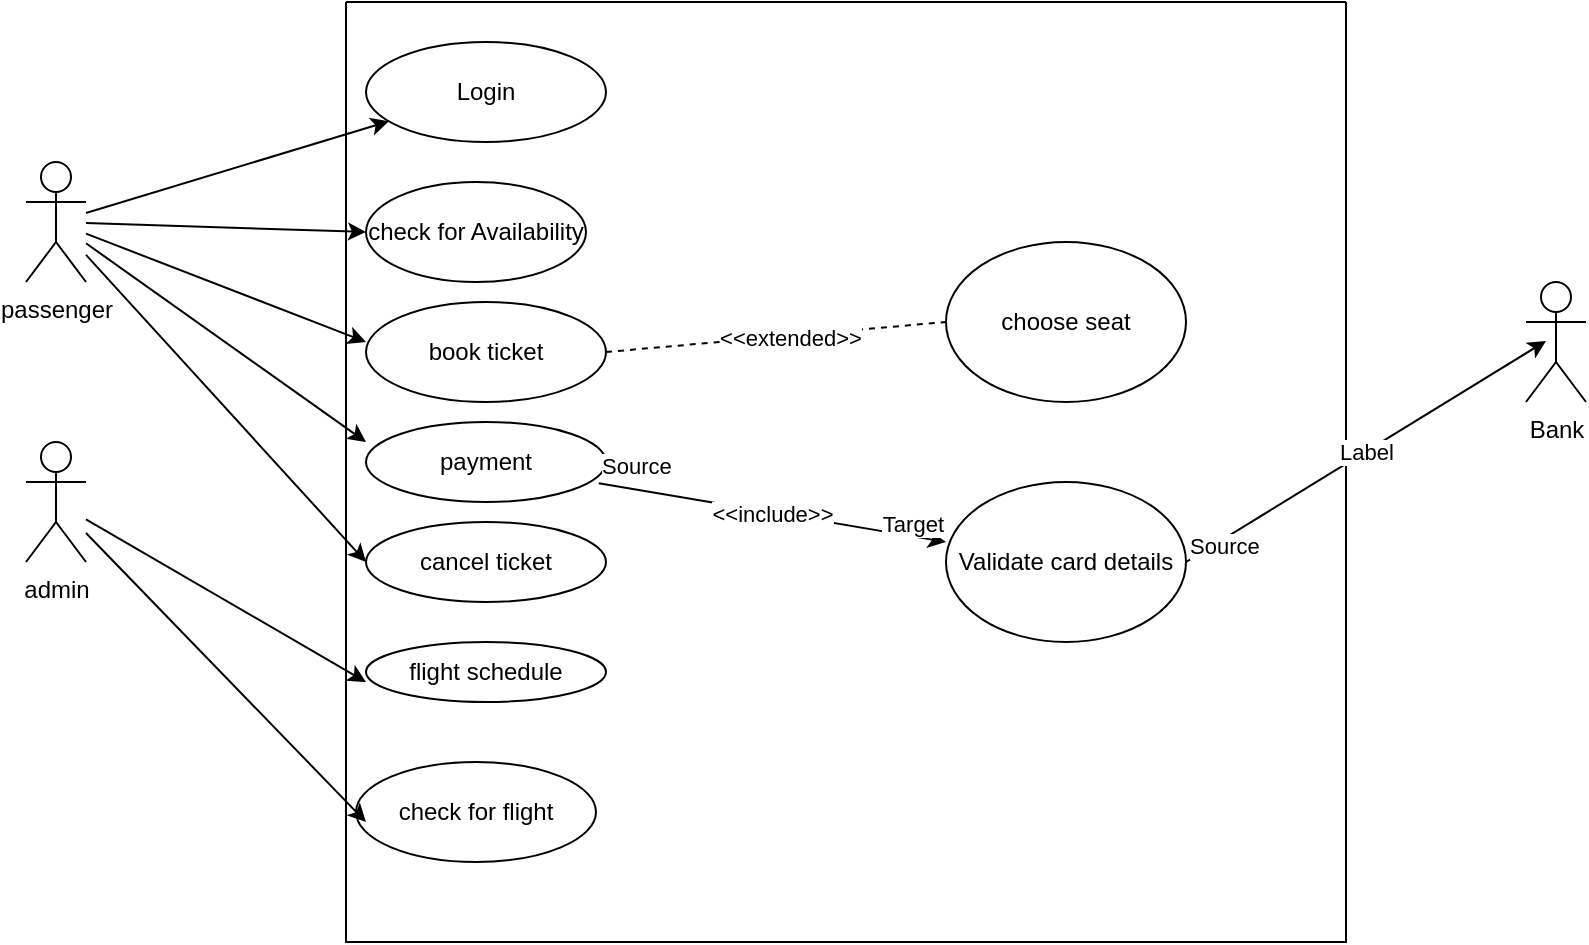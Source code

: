 <mxfile version="26.2.13">
  <diagram name="Page-1" id="rfftAQKfuYQgDx3ICIje">
    <mxGraphModel dx="1044" dy="562" grid="1" gridSize="10" guides="1" tooltips="1" connect="1" arrows="1" fold="1" page="1" pageScale="1" pageWidth="850" pageHeight="1100" math="0" shadow="0">
      <root>
        <mxCell id="0" />
        <mxCell id="1" parent="0" />
        <mxCell id="7TKNa9vqb498_ECOMDnv-5" value="passenger" style="shape=umlActor;verticalLabelPosition=bottom;verticalAlign=top;html=1;outlineConnect=0;" vertex="1" parent="1">
          <mxGeometry x="50" y="190" width="30" height="60" as="geometry" />
        </mxCell>
        <mxCell id="7TKNa9vqb498_ECOMDnv-6" value="admin" style="shape=umlActor;verticalLabelPosition=bottom;verticalAlign=top;html=1;outlineConnect=0;" vertex="1" parent="1">
          <mxGeometry x="50" y="330" width="30" height="60" as="geometry" />
        </mxCell>
        <mxCell id="7TKNa9vqb498_ECOMDnv-8" value="Bank" style="shape=umlActor;verticalLabelPosition=bottom;verticalAlign=top;html=1;outlineConnect=0;" vertex="1" parent="1">
          <mxGeometry x="800" y="250" width="30" height="60" as="geometry" />
        </mxCell>
        <mxCell id="7TKNa9vqb498_ECOMDnv-12" value="" style="swimlane;startSize=0;" vertex="1" parent="1">
          <mxGeometry x="210" y="110" width="500" height="470" as="geometry" />
        </mxCell>
        <mxCell id="7TKNa9vqb498_ECOMDnv-13" value="Login" style="ellipse;whiteSpace=wrap;html=1;" vertex="1" parent="7TKNa9vqb498_ECOMDnv-12">
          <mxGeometry x="10" y="20" width="120" height="50" as="geometry" />
        </mxCell>
        <mxCell id="7TKNa9vqb498_ECOMDnv-14" value="check for Availability" style="ellipse;whiteSpace=wrap;html=1;" vertex="1" parent="7TKNa9vqb498_ECOMDnv-12">
          <mxGeometry x="10" y="90" width="110" height="50" as="geometry" />
        </mxCell>
        <mxCell id="7TKNa9vqb498_ECOMDnv-15" value="book ticket" style="ellipse;whiteSpace=wrap;html=1;" vertex="1" parent="7TKNa9vqb498_ECOMDnv-12">
          <mxGeometry x="10" y="150" width="120" height="50" as="geometry" />
        </mxCell>
        <mxCell id="7TKNa9vqb498_ECOMDnv-16" value="payment" style="ellipse;whiteSpace=wrap;html=1;" vertex="1" parent="7TKNa9vqb498_ECOMDnv-12">
          <mxGeometry x="10" y="210" width="120" height="40" as="geometry" />
        </mxCell>
        <mxCell id="7TKNa9vqb498_ECOMDnv-17" value="cancel ticket" style="ellipse;whiteSpace=wrap;html=1;" vertex="1" parent="7TKNa9vqb498_ECOMDnv-12">
          <mxGeometry x="10" y="260" width="120" height="40" as="geometry" />
        </mxCell>
        <mxCell id="7TKNa9vqb498_ECOMDnv-18" value="flight schedule" style="ellipse;whiteSpace=wrap;html=1;" vertex="1" parent="7TKNa9vqb498_ECOMDnv-12">
          <mxGeometry x="10" y="320" width="120" height="30" as="geometry" />
        </mxCell>
        <mxCell id="7TKNa9vqb498_ECOMDnv-19" value="check for flight" style="ellipse;whiteSpace=wrap;html=1;" vertex="1" parent="7TKNa9vqb498_ECOMDnv-12">
          <mxGeometry x="5" y="380" width="120" height="50" as="geometry" />
        </mxCell>
        <mxCell id="7TKNa9vqb498_ECOMDnv-20" value="choose seat" style="ellipse;whiteSpace=wrap;html=1;" vertex="1" parent="7TKNa9vqb498_ECOMDnv-12">
          <mxGeometry x="300" y="120" width="120" height="80" as="geometry" />
        </mxCell>
        <mxCell id="7TKNa9vqb498_ECOMDnv-21" value="Validate card details" style="ellipse;whiteSpace=wrap;html=1;" vertex="1" parent="7TKNa9vqb498_ECOMDnv-12">
          <mxGeometry x="300" y="240" width="120" height="80" as="geometry" />
        </mxCell>
        <mxCell id="7TKNa9vqb498_ECOMDnv-41" value="" style="endArrow=none;dashed=1;html=1;rounded=0;exitX=1;exitY=0.5;exitDx=0;exitDy=0;" edge="1" parent="7TKNa9vqb498_ECOMDnv-12" source="7TKNa9vqb498_ECOMDnv-15">
          <mxGeometry width="50" height="50" relative="1" as="geometry">
            <mxPoint x="250" y="210" as="sourcePoint" />
            <mxPoint x="300" y="160" as="targetPoint" />
          </mxGeometry>
        </mxCell>
        <mxCell id="7TKNa9vqb498_ECOMDnv-42" value="&amp;lt;&amp;lt;extended&amp;gt;&amp;gt;" style="edgeLabel;html=1;align=center;verticalAlign=middle;resizable=0;points=[];" vertex="1" connectable="0" parent="7TKNa9vqb498_ECOMDnv-41">
          <mxGeometry x="0.084" y="-1" relative="1" as="geometry">
            <mxPoint as="offset" />
          </mxGeometry>
        </mxCell>
        <mxCell id="7TKNa9vqb498_ECOMDnv-27" value="" style="endArrow=classic;html=1;rounded=0;" edge="1" parent="1" source="7TKNa9vqb498_ECOMDnv-5" target="7TKNa9vqb498_ECOMDnv-13">
          <mxGeometry width="50" height="50" relative="1" as="geometry">
            <mxPoint x="110" y="230" as="sourcePoint" />
            <mxPoint x="160" y="180" as="targetPoint" />
          </mxGeometry>
        </mxCell>
        <mxCell id="7TKNa9vqb498_ECOMDnv-28" value="" style="endArrow=classic;html=1;rounded=0;entryX=0;entryY=0.5;entryDx=0;entryDy=0;" edge="1" parent="1" source="7TKNa9vqb498_ECOMDnv-5" target="7TKNa9vqb498_ECOMDnv-14">
          <mxGeometry width="50" height="50" relative="1" as="geometry">
            <mxPoint x="130" y="250" as="sourcePoint" />
            <mxPoint x="180" y="200" as="targetPoint" />
          </mxGeometry>
        </mxCell>
        <mxCell id="7TKNa9vqb498_ECOMDnv-34" value="" style="endArrow=classic;html=1;rounded=0;" edge="1" parent="1" source="7TKNa9vqb498_ECOMDnv-5">
          <mxGeometry width="50" height="50" relative="1" as="geometry">
            <mxPoint x="170" y="330" as="sourcePoint" />
            <mxPoint x="220" y="280" as="targetPoint" />
          </mxGeometry>
        </mxCell>
        <mxCell id="7TKNa9vqb498_ECOMDnv-35" value="" style="endArrow=classic;html=1;rounded=0;" edge="1" parent="1" source="7TKNa9vqb498_ECOMDnv-5">
          <mxGeometry width="50" height="50" relative="1" as="geometry">
            <mxPoint x="170" y="380" as="sourcePoint" />
            <mxPoint x="220" y="330" as="targetPoint" />
          </mxGeometry>
        </mxCell>
        <mxCell id="7TKNa9vqb498_ECOMDnv-36" value="" style="endArrow=classic;html=1;rounded=0;" edge="1" parent="1" source="7TKNa9vqb498_ECOMDnv-5">
          <mxGeometry width="50" height="50" relative="1" as="geometry">
            <mxPoint x="170" y="440" as="sourcePoint" />
            <mxPoint x="220" y="390" as="targetPoint" />
          </mxGeometry>
        </mxCell>
        <mxCell id="7TKNa9vqb498_ECOMDnv-38" value="" style="endArrow=classic;html=1;rounded=0;" edge="1" parent="1" source="7TKNa9vqb498_ECOMDnv-6">
          <mxGeometry width="50" height="50" relative="1" as="geometry">
            <mxPoint x="170" y="500" as="sourcePoint" />
            <mxPoint x="220" y="450" as="targetPoint" />
          </mxGeometry>
        </mxCell>
        <mxCell id="7TKNa9vqb498_ECOMDnv-40" value="" style="endArrow=classic;html=1;rounded=0;" edge="1" parent="1" source="7TKNa9vqb498_ECOMDnv-6">
          <mxGeometry width="50" height="50" relative="1" as="geometry">
            <mxPoint x="170" y="570" as="sourcePoint" />
            <mxPoint x="220" y="520" as="targetPoint" />
          </mxGeometry>
        </mxCell>
        <mxCell id="7TKNa9vqb498_ECOMDnv-43" value="" style="endArrow=classic;html=1;rounded=0;exitX=0.97;exitY=0.765;exitDx=0;exitDy=0;exitPerimeter=0;" edge="1" parent="1" source="7TKNa9vqb498_ECOMDnv-16">
          <mxGeometry relative="1" as="geometry">
            <mxPoint x="350" y="370" as="sourcePoint" />
            <mxPoint x="510" y="380" as="targetPoint" />
          </mxGeometry>
        </mxCell>
        <mxCell id="7TKNa9vqb498_ECOMDnv-44" value="&amp;lt;&amp;lt;include&amp;gt;&amp;gt;" style="edgeLabel;resizable=0;html=1;;align=center;verticalAlign=middle;" connectable="0" vertex="1" parent="7TKNa9vqb498_ECOMDnv-43">
          <mxGeometry relative="1" as="geometry" />
        </mxCell>
        <mxCell id="7TKNa9vqb498_ECOMDnv-45" value="Source" style="edgeLabel;resizable=0;html=1;;align=left;verticalAlign=bottom;" connectable="0" vertex="1" parent="7TKNa9vqb498_ECOMDnv-43">
          <mxGeometry x="-1" relative="1" as="geometry" />
        </mxCell>
        <mxCell id="7TKNa9vqb498_ECOMDnv-46" value="Target" style="edgeLabel;resizable=0;html=1;;align=right;verticalAlign=bottom;" connectable="0" vertex="1" parent="7TKNa9vqb498_ECOMDnv-43">
          <mxGeometry x="1" relative="1" as="geometry" />
        </mxCell>
        <mxCell id="7TKNa9vqb498_ECOMDnv-47" value="" style="endArrow=classic;html=1;rounded=0;exitX=1;exitY=0.5;exitDx=0;exitDy=0;" edge="1" parent="1" source="7TKNa9vqb498_ECOMDnv-21">
          <mxGeometry relative="1" as="geometry">
            <mxPoint x="650" y="279.5" as="sourcePoint" />
            <mxPoint x="810" y="279.5" as="targetPoint" />
          </mxGeometry>
        </mxCell>
        <mxCell id="7TKNa9vqb498_ECOMDnv-48" value="Label" style="edgeLabel;resizable=0;html=1;;align=center;verticalAlign=middle;" connectable="0" vertex="1" parent="7TKNa9vqb498_ECOMDnv-47">
          <mxGeometry relative="1" as="geometry" />
        </mxCell>
        <mxCell id="7TKNa9vqb498_ECOMDnv-49" value="Source" style="edgeLabel;resizable=0;html=1;;align=left;verticalAlign=bottom;" connectable="0" vertex="1" parent="7TKNa9vqb498_ECOMDnv-47">
          <mxGeometry x="-1" relative="1" as="geometry" />
        </mxCell>
      </root>
    </mxGraphModel>
  </diagram>
</mxfile>
